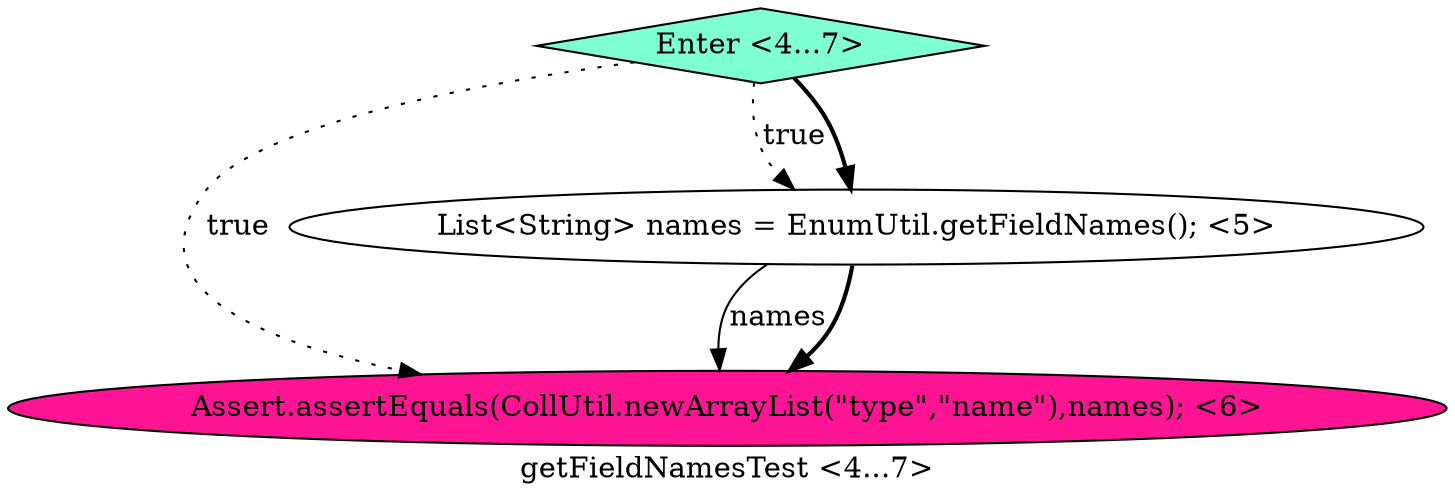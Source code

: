 digraph PDG {
label = "getFieldNamesTest <4...7>";
0.1 [style = filled, label = "Assert.assertEquals(CollUtil.newArrayList(\"type\",\"name\"),names); <6>", fillcolor = deeppink, shape = ellipse];
0.0 [style = filled, label = "List<String> names = EnumUtil.getFieldNames(); <5>", fillcolor = white, shape = ellipse];
0.2 [style = filled, label = "Enter <4...7>", fillcolor = aquamarine, shape = diamond];
0.0 -> 0.1 [style = solid, label="names"];
0.0 -> 0.1 [style = bold, label=""];
0.2 -> 0.0 [style = dotted, label="true"];
0.2 -> 0.0 [style = bold, label=""];
0.2 -> 0.1 [style = dotted, label="true"];
}
